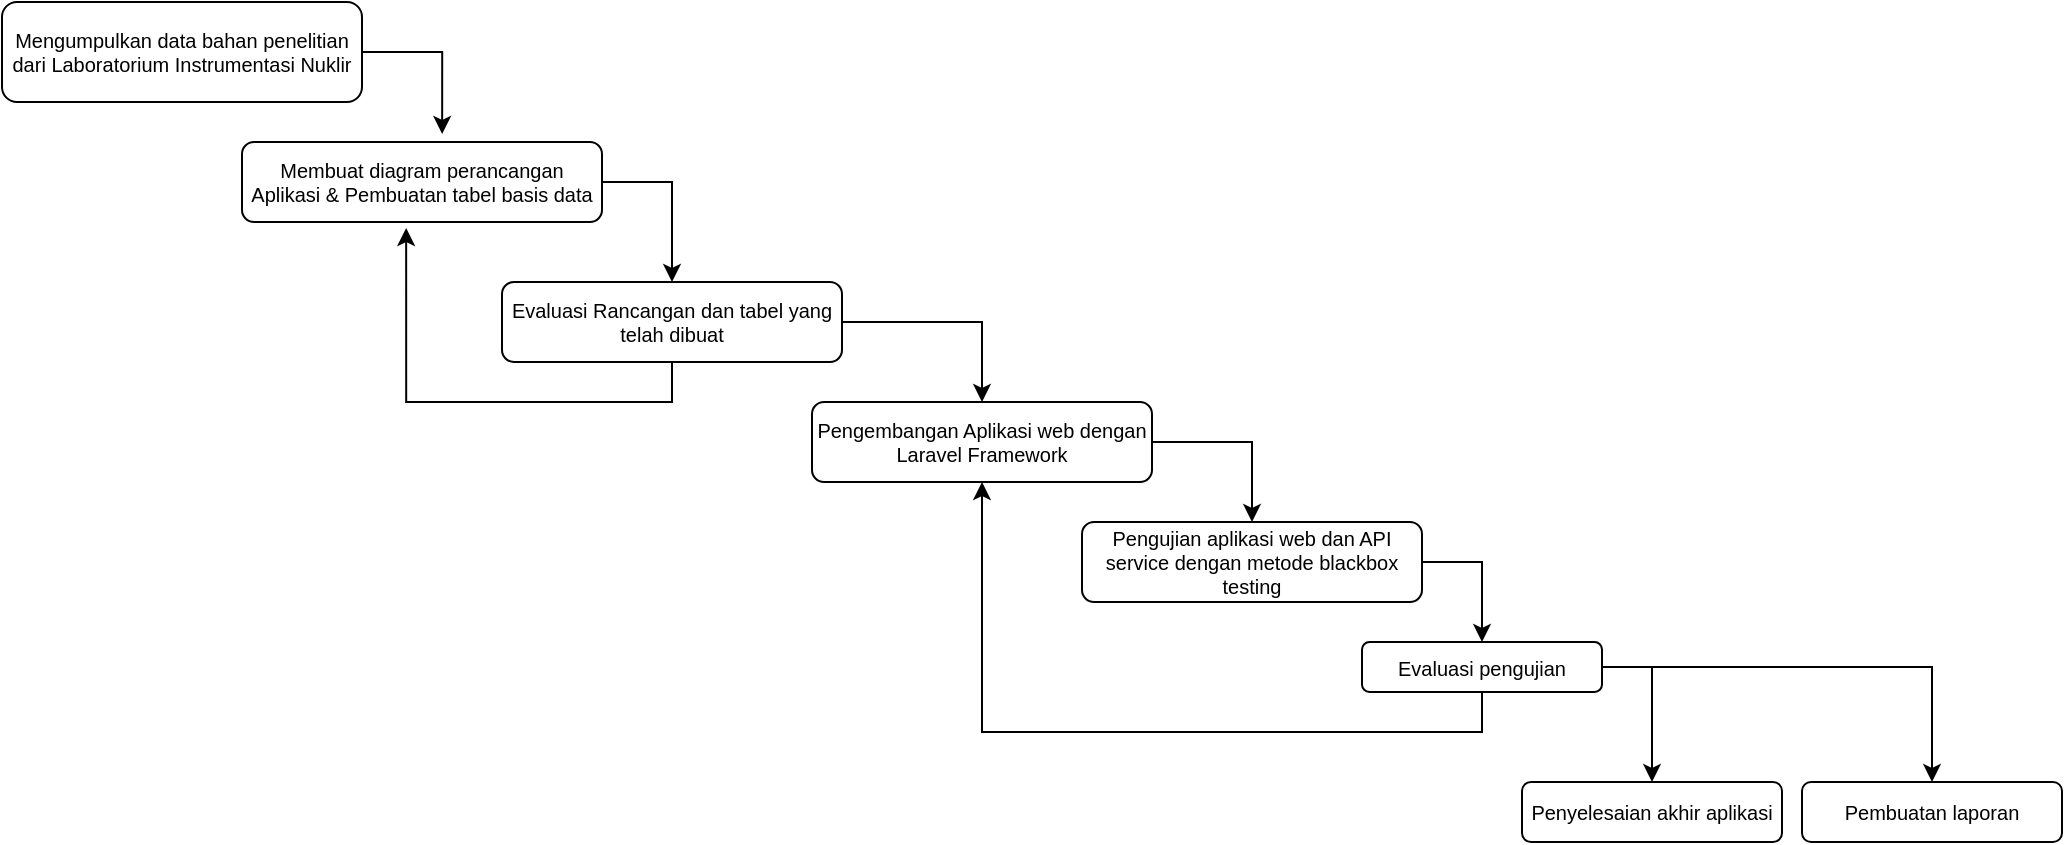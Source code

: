 <mxfile version="21.3.8" type="github">
  <diagram name="Page-1" id="2BWBL9LhCVE8aSUYxhcr">
    <mxGraphModel dx="1687" dy="920" grid="1" gridSize="10" guides="1" tooltips="1" connect="1" arrows="1" fold="1" page="1" pageScale="1" pageWidth="1100" pageHeight="850" math="0" shadow="0">
      <root>
        <mxCell id="0" />
        <mxCell id="1" parent="0" />
        <mxCell id="0wUIN9ISKRkrQN464C6L-4" style="edgeStyle=orthogonalEdgeStyle;rounded=0;orthogonalLoop=1;jettySize=auto;html=1;exitX=1;exitY=0.5;exitDx=0;exitDy=0;entryX=0.556;entryY=-0.1;entryDx=0;entryDy=0;entryPerimeter=0;" edge="1" parent="1" source="0wUIN9ISKRkrQN464C6L-1" target="0wUIN9ISKRkrQN464C6L-2">
          <mxGeometry relative="1" as="geometry" />
        </mxCell>
        <mxCell id="0wUIN9ISKRkrQN464C6L-1" value="Mengumpulkan data bahan penelitian dari Laboratorium Instrumentasi Nuklir" style="rounded=1;whiteSpace=wrap;html=1;fontSize=10;" vertex="1" parent="1">
          <mxGeometry x="60" y="70" width="180" height="50" as="geometry" />
        </mxCell>
        <mxCell id="0wUIN9ISKRkrQN464C6L-5" style="edgeStyle=orthogonalEdgeStyle;rounded=0;orthogonalLoop=1;jettySize=auto;html=1;exitX=1;exitY=0.5;exitDx=0;exitDy=0;entryX=0.5;entryY=0;entryDx=0;entryDy=0;" edge="1" parent="1" source="0wUIN9ISKRkrQN464C6L-2" target="0wUIN9ISKRkrQN464C6L-3">
          <mxGeometry relative="1" as="geometry" />
        </mxCell>
        <mxCell id="0wUIN9ISKRkrQN464C6L-2" value="Membuat diagram perancangan Aplikasi &amp;amp; Pembuatan tabel basis data" style="rounded=1;whiteSpace=wrap;html=1;fontSize=10;" vertex="1" parent="1">
          <mxGeometry x="180" y="140" width="180" height="40" as="geometry" />
        </mxCell>
        <mxCell id="0wUIN9ISKRkrQN464C6L-6" style="edgeStyle=orthogonalEdgeStyle;rounded=0;orthogonalLoop=1;jettySize=auto;html=1;exitX=0.5;exitY=1;exitDx=0;exitDy=0;entryX=0.456;entryY=1.075;entryDx=0;entryDy=0;entryPerimeter=0;" edge="1" parent="1" source="0wUIN9ISKRkrQN464C6L-3" target="0wUIN9ISKRkrQN464C6L-2">
          <mxGeometry relative="1" as="geometry" />
        </mxCell>
        <mxCell id="0wUIN9ISKRkrQN464C6L-8" style="edgeStyle=orthogonalEdgeStyle;rounded=0;orthogonalLoop=1;jettySize=auto;html=1;exitX=1;exitY=0.5;exitDx=0;exitDy=0;entryX=0.5;entryY=0;entryDx=0;entryDy=0;" edge="1" parent="1" source="0wUIN9ISKRkrQN464C6L-3" target="0wUIN9ISKRkrQN464C6L-7">
          <mxGeometry relative="1" as="geometry" />
        </mxCell>
        <mxCell id="0wUIN9ISKRkrQN464C6L-3" value="Evaluasi Rancangan dan tabel yang telah dibuat" style="rounded=1;whiteSpace=wrap;html=1;fontSize=10;" vertex="1" parent="1">
          <mxGeometry x="310" y="210" width="170" height="40" as="geometry" />
        </mxCell>
        <mxCell id="0wUIN9ISKRkrQN464C6L-10" style="edgeStyle=orthogonalEdgeStyle;rounded=0;orthogonalLoop=1;jettySize=auto;html=1;exitX=1;exitY=0.5;exitDx=0;exitDy=0;entryX=0.5;entryY=0;entryDx=0;entryDy=0;" edge="1" parent="1" source="0wUIN9ISKRkrQN464C6L-7" target="0wUIN9ISKRkrQN464C6L-9">
          <mxGeometry relative="1" as="geometry" />
        </mxCell>
        <mxCell id="0wUIN9ISKRkrQN464C6L-7" value="Pengembangan Aplikasi web dengan Laravel Framework" style="rounded=1;whiteSpace=wrap;html=1;fontSize=10;" vertex="1" parent="1">
          <mxGeometry x="465" y="270" width="170" height="40" as="geometry" />
        </mxCell>
        <mxCell id="0wUIN9ISKRkrQN464C6L-13" style="edgeStyle=orthogonalEdgeStyle;rounded=0;orthogonalLoop=1;jettySize=auto;html=1;exitX=1;exitY=0.5;exitDx=0;exitDy=0;entryX=0.5;entryY=0;entryDx=0;entryDy=0;" edge="1" parent="1" source="0wUIN9ISKRkrQN464C6L-9" target="0wUIN9ISKRkrQN464C6L-12">
          <mxGeometry relative="1" as="geometry" />
        </mxCell>
        <mxCell id="0wUIN9ISKRkrQN464C6L-9" value="Pengujian aplikasi web dan API service dengan metode blackbox testing" style="rounded=1;whiteSpace=wrap;html=1;fontSize=10;" vertex="1" parent="1">
          <mxGeometry x="600" y="330" width="170" height="40" as="geometry" />
        </mxCell>
        <mxCell id="0wUIN9ISKRkrQN464C6L-14" style="edgeStyle=orthogonalEdgeStyle;rounded=0;orthogonalLoop=1;jettySize=auto;html=1;exitX=0.5;exitY=1;exitDx=0;exitDy=0;entryX=0.5;entryY=1;entryDx=0;entryDy=0;" edge="1" parent="1" source="0wUIN9ISKRkrQN464C6L-12" target="0wUIN9ISKRkrQN464C6L-7">
          <mxGeometry relative="1" as="geometry" />
        </mxCell>
        <mxCell id="0wUIN9ISKRkrQN464C6L-17" style="edgeStyle=orthogonalEdgeStyle;rounded=0;orthogonalLoop=1;jettySize=auto;html=1;exitX=1;exitY=0.5;exitDx=0;exitDy=0;entryX=0.5;entryY=0;entryDx=0;entryDy=0;" edge="1" parent="1" source="0wUIN9ISKRkrQN464C6L-12" target="0wUIN9ISKRkrQN464C6L-15">
          <mxGeometry relative="1" as="geometry" />
        </mxCell>
        <mxCell id="0wUIN9ISKRkrQN464C6L-19" style="edgeStyle=orthogonalEdgeStyle;rounded=0;orthogonalLoop=1;jettySize=auto;html=1;exitX=1;exitY=0.5;exitDx=0;exitDy=0;entryX=0.5;entryY=0;entryDx=0;entryDy=0;" edge="1" parent="1" source="0wUIN9ISKRkrQN464C6L-12" target="0wUIN9ISKRkrQN464C6L-16">
          <mxGeometry relative="1" as="geometry" />
        </mxCell>
        <mxCell id="0wUIN9ISKRkrQN464C6L-12" value="Evaluasi pengujian" style="rounded=1;whiteSpace=wrap;html=1;fontSize=10;" vertex="1" parent="1">
          <mxGeometry x="740" y="390" width="120" height="25" as="geometry" />
        </mxCell>
        <mxCell id="0wUIN9ISKRkrQN464C6L-15" value="Penyelesaian akhir aplikasi" style="rounded=1;whiteSpace=wrap;html=1;fontSize=10;" vertex="1" parent="1">
          <mxGeometry x="820" y="460" width="130" height="30" as="geometry" />
        </mxCell>
        <mxCell id="0wUIN9ISKRkrQN464C6L-16" value="Pembuatan laporan" style="rounded=1;whiteSpace=wrap;html=1;fontSize=10;" vertex="1" parent="1">
          <mxGeometry x="960" y="460" width="130" height="30" as="geometry" />
        </mxCell>
      </root>
    </mxGraphModel>
  </diagram>
</mxfile>
